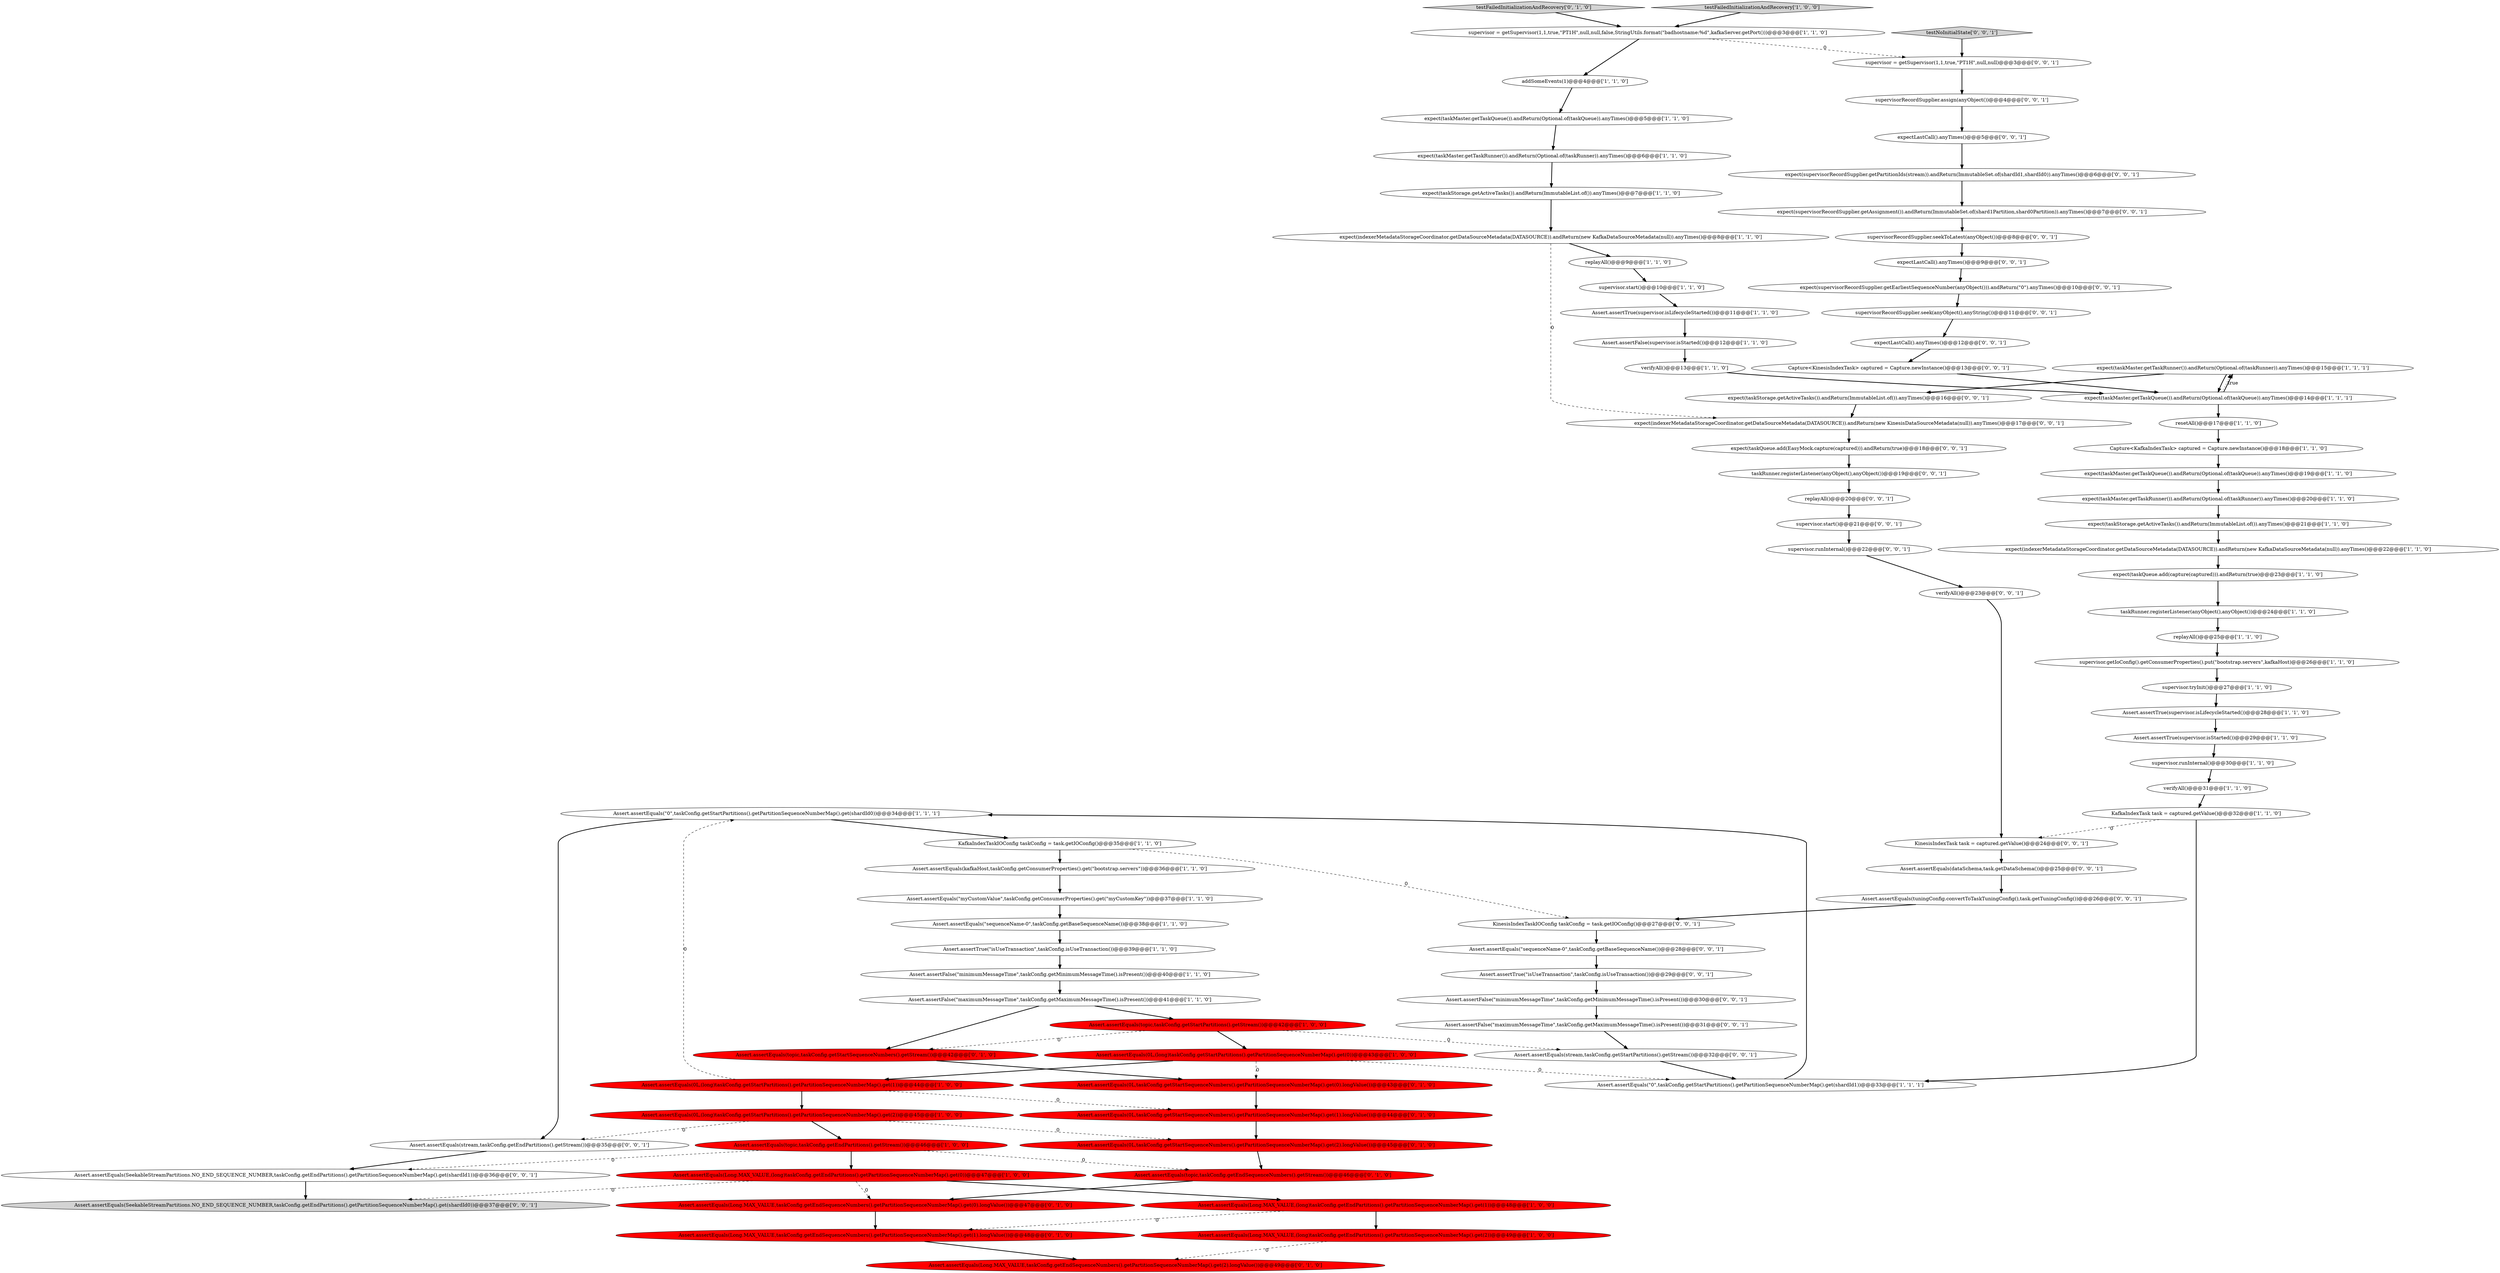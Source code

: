 digraph {
41 [style = filled, label = "Assert.assertEquals(Long.MAX_VALUE,(long)taskConfig.getEndPartitions().getPartitionSequenceNumberMap().get(2))@@@49@@@['1', '0', '0']", fillcolor = red, shape = ellipse image = "AAA1AAABBB1BBB"];
81 [style = filled, label = "supervisorRecordSupplier.assign(anyObject())@@@4@@@['0', '0', '1']", fillcolor = white, shape = ellipse image = "AAA0AAABBB3BBB"];
4 [style = filled, label = "Assert.assertEquals(Long.MAX_VALUE,(long)taskConfig.getEndPartitions().getPartitionSequenceNumberMap().get(1))@@@48@@@['1', '0', '0']", fillcolor = red, shape = ellipse image = "AAA1AAABBB1BBB"];
11 [style = filled, label = "Assert.assertEquals(\"0\",taskConfig.getStartPartitions().getPartitionSequenceNumberMap().get(shardId1))@@@33@@@['1', '1', '1']", fillcolor = white, shape = ellipse image = "AAA0AAABBB1BBB"];
61 [style = filled, label = "Capture<KinesisIndexTask> captured = Capture.newInstance()@@@13@@@['0', '0', '1']", fillcolor = white, shape = ellipse image = "AAA0AAABBB3BBB"];
20 [style = filled, label = "verifyAll()@@@13@@@['1', '1', '0']", fillcolor = white, shape = ellipse image = "AAA0AAABBB1BBB"];
29 [style = filled, label = "addSomeEvents(1)@@@4@@@['1', '1', '0']", fillcolor = white, shape = ellipse image = "AAA0AAABBB1BBB"];
64 [style = filled, label = "KinesisIndexTask task = captured.getValue()@@@24@@@['0', '0', '1']", fillcolor = white, shape = ellipse image = "AAA0AAABBB3BBB"];
73 [style = filled, label = "supervisor.runInternal()@@@22@@@['0', '0', '1']", fillcolor = white, shape = ellipse image = "AAA0AAABBB3BBB"];
35 [style = filled, label = "Assert.assertEquals(\"0\",taskConfig.getStartPartitions().getPartitionSequenceNumberMap().get(shardId0))@@@34@@@['1', '1', '1']", fillcolor = white, shape = ellipse image = "AAA0AAABBB1BBB"];
70 [style = filled, label = "Assert.assertEquals(stream,taskConfig.getEndPartitions().getStream())@@@35@@@['0', '0', '1']", fillcolor = white, shape = ellipse image = "AAA0AAABBB3BBB"];
45 [style = filled, label = "supervisor = getSupervisor(1,1,true,\"PT1H\",null,null,false,StringUtils.format(\"badhostname:%d\",kafkaServer.getPort()))@@@3@@@['1', '1', '0']", fillcolor = white, shape = ellipse image = "AAA0AAABBB1BBB"];
55 [style = filled, label = "Assert.assertEquals(Long.MAX_VALUE,taskConfig.getEndSequenceNumbers().getPartitionSequenceNumberMap().get(1).longValue())@@@48@@@['0', '1', '0']", fillcolor = red, shape = ellipse image = "AAA1AAABBB2BBB"];
3 [style = filled, label = "Assert.assertTrue(supervisor.isLifecycleStarted())@@@28@@@['1', '1', '0']", fillcolor = white, shape = ellipse image = "AAA0AAABBB1BBB"];
22 [style = filled, label = "resetAll()@@@17@@@['1', '1', '0']", fillcolor = white, shape = ellipse image = "AAA0AAABBB1BBB"];
18 [style = filled, label = "Assert.assertEquals(topic,taskConfig.getStartPartitions().getStream())@@@42@@@['1', '0', '0']", fillcolor = red, shape = ellipse image = "AAA1AAABBB1BBB"];
71 [style = filled, label = "expectLastCall().anyTimes()@@@5@@@['0', '0', '1']", fillcolor = white, shape = ellipse image = "AAA0AAABBB3BBB"];
17 [style = filled, label = "replayAll()@@@9@@@['1', '1', '0']", fillcolor = white, shape = ellipse image = "AAA0AAABBB1BBB"];
5 [style = filled, label = "replayAll()@@@25@@@['1', '1', '0']", fillcolor = white, shape = ellipse image = "AAA0AAABBB1BBB"];
80 [style = filled, label = "verifyAll()@@@23@@@['0', '0', '1']", fillcolor = white, shape = ellipse image = "AAA0AAABBB3BBB"];
31 [style = filled, label = "expect(indexerMetadataStorageCoordinator.getDataSourceMetadata(DATASOURCE)).andReturn(new KafkaDataSourceMetadata(null)).anyTimes()@@@22@@@['1', '1', '0']", fillcolor = white, shape = ellipse image = "AAA0AAABBB1BBB"];
32 [style = filled, label = "Assert.assertTrue(supervisor.isStarted())@@@29@@@['1', '1', '0']", fillcolor = white, shape = ellipse image = "AAA0AAABBB1BBB"];
47 [style = filled, label = "Assert.assertEquals(topic,taskConfig.getEndSequenceNumbers().getStream())@@@46@@@['0', '1', '0']", fillcolor = red, shape = ellipse image = "AAA1AAABBB2BBB"];
1 [style = filled, label = "verifyAll()@@@31@@@['1', '1', '0']", fillcolor = white, shape = ellipse image = "AAA0AAABBB1BBB"];
50 [style = filled, label = "testFailedInitializationAndRecovery['0', '1', '0']", fillcolor = lightgray, shape = diamond image = "AAA0AAABBB2BBB"];
23 [style = filled, label = "expect(taskMaster.getTaskRunner()).andReturn(Optional.of(taskRunner)).anyTimes()@@@6@@@['1', '1', '0']", fillcolor = white, shape = ellipse image = "AAA0AAABBB1BBB"];
21 [style = filled, label = "Capture<KafkaIndexTask> captured = Capture.newInstance()@@@18@@@['1', '1', '0']", fillcolor = white, shape = ellipse image = "AAA0AAABBB1BBB"];
75 [style = filled, label = "Assert.assertEquals(stream,taskConfig.getStartPartitions().getStream())@@@32@@@['0', '0', '1']", fillcolor = white, shape = ellipse image = "AAA0AAABBB3BBB"];
58 [style = filled, label = "KinesisIndexTaskIOConfig taskConfig = task.getIOConfig()@@@27@@@['0', '0', '1']", fillcolor = white, shape = ellipse image = "AAA0AAABBB3BBB"];
26 [style = filled, label = "Assert.assertFalse(\"minimumMessageTime\",taskConfig.getMinimumMessageTime().isPresent())@@@40@@@['1', '1', '0']", fillcolor = white, shape = ellipse image = "AAA0AAABBB1BBB"];
10 [style = filled, label = "expect(taskStorage.getActiveTasks()).andReturn(ImmutableList.of()).anyTimes()@@@7@@@['1', '1', '0']", fillcolor = white, shape = ellipse image = "AAA0AAABBB1BBB"];
57 [style = filled, label = "supervisorRecordSupplier.seek(anyObject(),anyString())@@@11@@@['0', '0', '1']", fillcolor = white, shape = ellipse image = "AAA0AAABBB3BBB"];
85 [style = filled, label = "expectLastCall().anyTimes()@@@12@@@['0', '0', '1']", fillcolor = white, shape = ellipse image = "AAA0AAABBB3BBB"];
48 [style = filled, label = "Assert.assertEquals(0L,taskConfig.getStartSequenceNumbers().getPartitionSequenceNumberMap().get(0).longValue())@@@43@@@['0', '1', '0']", fillcolor = red, shape = ellipse image = "AAA1AAABBB2BBB"];
82 [style = filled, label = "replayAll()@@@20@@@['0', '0', '1']", fillcolor = white, shape = ellipse image = "AAA0AAABBB3BBB"];
69 [style = filled, label = "supervisor = getSupervisor(1,1,true,\"PT1H\",null,null)@@@3@@@['0', '0', '1']", fillcolor = white, shape = ellipse image = "AAA0AAABBB3BBB"];
44 [style = filled, label = "Assert.assertEquals(\"sequenceName-0\",taskConfig.getBaseSequenceName())@@@38@@@['1', '1', '0']", fillcolor = white, shape = ellipse image = "AAA0AAABBB1BBB"];
14 [style = filled, label = "KafkaIndexTaskIOConfig taskConfig = task.getIOConfig()@@@35@@@['1', '1', '0']", fillcolor = white, shape = ellipse image = "AAA0AAABBB1BBB"];
77 [style = filled, label = "Assert.assertTrue(\"isUseTransaction\",taskConfig.isUseTransaction())@@@29@@@['0', '0', '1']", fillcolor = white, shape = ellipse image = "AAA0AAABBB3BBB"];
15 [style = filled, label = "Assert.assertEquals(topic,taskConfig.getEndPartitions().getStream())@@@46@@@['1', '0', '0']", fillcolor = red, shape = ellipse image = "AAA1AAABBB1BBB"];
87 [style = filled, label = "Assert.assertEquals(tuningConfig.convertToTaskTuningConfig(),task.getTuningConfig())@@@26@@@['0', '0', '1']", fillcolor = white, shape = ellipse image = "AAA0AAABBB3BBB"];
36 [style = filled, label = "Assert.assertFalse(supervisor.isStarted())@@@12@@@['1', '1', '0']", fillcolor = white, shape = ellipse image = "AAA0AAABBB1BBB"];
62 [style = filled, label = "expect(indexerMetadataStorageCoordinator.getDataSourceMetadata(DATASOURCE)).andReturn(new KinesisDataSourceMetadata(null)).anyTimes()@@@17@@@['0', '0', '1']", fillcolor = white, shape = ellipse image = "AAA0AAABBB3BBB"];
79 [style = filled, label = "Assert.assertEquals(\"sequenceName-0\",taskConfig.getBaseSequenceName())@@@28@@@['0', '0', '1']", fillcolor = white, shape = ellipse image = "AAA0AAABBB3BBB"];
9 [style = filled, label = "Assert.assertEquals(0L,(long)taskConfig.getStartPartitions().getPartitionSequenceNumberMap().get(0))@@@43@@@['1', '0', '0']", fillcolor = red, shape = ellipse image = "AAA1AAABBB1BBB"];
42 [style = filled, label = "expect(taskMaster.getTaskRunner()).andReturn(Optional.of(taskRunner)).anyTimes()@@@20@@@['1', '1', '0']", fillcolor = white, shape = ellipse image = "AAA0AAABBB1BBB"];
0 [style = filled, label = "Assert.assertEquals(0L,(long)taskConfig.getStartPartitions().getPartitionSequenceNumberMap().get(1))@@@44@@@['1', '0', '0']", fillcolor = red, shape = ellipse image = "AAA1AAABBB1BBB"];
51 [style = filled, label = "Assert.assertEquals(0L,taskConfig.getStartSequenceNumbers().getPartitionSequenceNumberMap().get(1).longValue())@@@44@@@['0', '1', '0']", fillcolor = red, shape = ellipse image = "AAA1AAABBB2BBB"];
34 [style = filled, label = "Assert.assertFalse(\"maximumMessageTime\",taskConfig.getMaximumMessageTime().isPresent())@@@41@@@['1', '1', '0']", fillcolor = white, shape = ellipse image = "AAA0AAABBB1BBB"];
72 [style = filled, label = "taskRunner.registerListener(anyObject(),anyObject())@@@19@@@['0', '0', '1']", fillcolor = white, shape = ellipse image = "AAA0AAABBB3BBB"];
8 [style = filled, label = "expect(taskMaster.getTaskQueue()).andReturn(Optional.of(taskQueue)).anyTimes()@@@19@@@['1', '1', '0']", fillcolor = white, shape = ellipse image = "AAA0AAABBB1BBB"];
49 [style = filled, label = "Assert.assertEquals(Long.MAX_VALUE,taskConfig.getEndSequenceNumbers().getPartitionSequenceNumberMap().get(0).longValue())@@@47@@@['0', '1', '0']", fillcolor = red, shape = ellipse image = "AAA1AAABBB2BBB"];
43 [style = filled, label = "Assert.assertTrue(supervisor.isLifecycleStarted())@@@11@@@['1', '1', '0']", fillcolor = white, shape = ellipse image = "AAA0AAABBB1BBB"];
39 [style = filled, label = "supervisor.getIoConfig().getConsumerProperties().put(\"bootstrap.servers\",kafkaHost)@@@26@@@['1', '1', '0']", fillcolor = white, shape = ellipse image = "AAA0AAABBB1BBB"];
56 [style = filled, label = "Assert.assertEquals(dataSchema,task.getDataSchema())@@@25@@@['0', '0', '1']", fillcolor = white, shape = ellipse image = "AAA0AAABBB3BBB"];
65 [style = filled, label = "supervisorRecordSupplier.seekToLatest(anyObject())@@@8@@@['0', '0', '1']", fillcolor = white, shape = ellipse image = "AAA0AAABBB3BBB"];
25 [style = filled, label = "KafkaIndexTask task = captured.getValue()@@@32@@@['1', '1', '0']", fillcolor = white, shape = ellipse image = "AAA0AAABBB1BBB"];
40 [style = filled, label = "expect(taskMaster.getTaskRunner()).andReturn(Optional.of(taskRunner)).anyTimes()@@@15@@@['1', '1', '1']", fillcolor = white, shape = ellipse image = "AAA0AAABBB1BBB"];
68 [style = filled, label = "expectLastCall().anyTimes()@@@9@@@['0', '0', '1']", fillcolor = white, shape = ellipse image = "AAA0AAABBB3BBB"];
30 [style = filled, label = "taskRunner.registerListener(anyObject(),anyObject())@@@24@@@['1', '1', '0']", fillcolor = white, shape = ellipse image = "AAA0AAABBB1BBB"];
83 [style = filled, label = "expect(supervisorRecordSupplier.getEarliestSequenceNumber(anyObject())).andReturn(\"0\").anyTimes()@@@10@@@['0', '0', '1']", fillcolor = white, shape = ellipse image = "AAA0AAABBB3BBB"];
66 [style = filled, label = "expect(supervisorRecordSupplier.getAssignment()).andReturn(ImmutableSet.of(shard1Partition,shard0Partition)).anyTimes()@@@7@@@['0', '0', '1']", fillcolor = white, shape = ellipse image = "AAA0AAABBB3BBB"];
52 [style = filled, label = "Assert.assertEquals(topic,taskConfig.getStartSequenceNumbers().getStream())@@@42@@@['0', '1', '0']", fillcolor = red, shape = ellipse image = "AAA1AAABBB2BBB"];
54 [style = filled, label = "Assert.assertEquals(0L,taskConfig.getStartSequenceNumbers().getPartitionSequenceNumberMap().get(2).longValue())@@@45@@@['0', '1', '0']", fillcolor = red, shape = ellipse image = "AAA1AAABBB2BBB"];
33 [style = filled, label = "Assert.assertEquals(\"myCustomValue\",taskConfig.getConsumerProperties().get(\"myCustomKey\"))@@@37@@@['1', '1', '0']", fillcolor = white, shape = ellipse image = "AAA0AAABBB1BBB"];
28 [style = filled, label = "Assert.assertEquals(0L,(long)taskConfig.getStartPartitions().getPartitionSequenceNumberMap().get(2))@@@45@@@['1', '0', '0']", fillcolor = red, shape = ellipse image = "AAA1AAABBB1BBB"];
27 [style = filled, label = "Assert.assertEquals(kafkaHost,taskConfig.getConsumerProperties().get(\"bootstrap.servers\"))@@@36@@@['1', '1', '0']", fillcolor = white, shape = ellipse image = "AAA0AAABBB1BBB"];
78 [style = filled, label = "supervisor.start()@@@21@@@['0', '0', '1']", fillcolor = white, shape = ellipse image = "AAA0AAABBB3BBB"];
59 [style = filled, label = "Assert.assertEquals(SeekableStreamPartitions.NO_END_SEQUENCE_NUMBER,taskConfig.getEndPartitions().getPartitionSequenceNumberMap().get(shardId0))@@@37@@@['0', '0', '1']", fillcolor = lightgray, shape = ellipse image = "AAA0AAABBB3BBB"];
74 [style = filled, label = "Assert.assertFalse(\"maximumMessageTime\",taskConfig.getMaximumMessageTime().isPresent())@@@31@@@['0', '0', '1']", fillcolor = white, shape = ellipse image = "AAA0AAABBB3BBB"];
46 [style = filled, label = "expect(taskMaster.getTaskQueue()).andReturn(Optional.of(taskQueue)).anyTimes()@@@5@@@['1', '1', '0']", fillcolor = white, shape = ellipse image = "AAA0AAABBB1BBB"];
63 [style = filled, label = "expect(supervisorRecordSupplier.getPartitionIds(stream)).andReturn(ImmutableSet.of(shardId1,shardId0)).anyTimes()@@@6@@@['0', '0', '1']", fillcolor = white, shape = ellipse image = "AAA0AAABBB3BBB"];
53 [style = filled, label = "Assert.assertEquals(Long.MAX_VALUE,taskConfig.getEndSequenceNumbers().getPartitionSequenceNumberMap().get(2).longValue())@@@49@@@['0', '1', '0']", fillcolor = red, shape = ellipse image = "AAA1AAABBB2BBB"];
7 [style = filled, label = "Assert.assertEquals(Long.MAX_VALUE,(long)taskConfig.getEndPartitions().getPartitionSequenceNumberMap().get(0))@@@47@@@['1', '0', '0']", fillcolor = red, shape = ellipse image = "AAA1AAABBB1BBB"];
19 [style = filled, label = "expect(taskMaster.getTaskQueue()).andReturn(Optional.of(taskQueue)).anyTimes()@@@14@@@['1', '1', '1']", fillcolor = white, shape = ellipse image = "AAA0AAABBB1BBB"];
86 [style = filled, label = "expect(taskQueue.add(EasyMock.capture(captured))).andReturn(true)@@@18@@@['0', '0', '1']", fillcolor = white, shape = ellipse image = "AAA0AAABBB3BBB"];
2 [style = filled, label = "supervisor.start()@@@10@@@['1', '1', '0']", fillcolor = white, shape = ellipse image = "AAA0AAABBB1BBB"];
84 [style = filled, label = "expect(taskStorage.getActiveTasks()).andReturn(ImmutableList.of()).anyTimes()@@@16@@@['0', '0', '1']", fillcolor = white, shape = ellipse image = "AAA0AAABBB3BBB"];
13 [style = filled, label = "supervisor.runInternal()@@@30@@@['1', '1', '0']", fillcolor = white, shape = ellipse image = "AAA0AAABBB1BBB"];
76 [style = filled, label = "Assert.assertEquals(SeekableStreamPartitions.NO_END_SEQUENCE_NUMBER,taskConfig.getEndPartitions().getPartitionSequenceNumberMap().get(shardId1))@@@36@@@['0', '0', '1']", fillcolor = white, shape = ellipse image = "AAA0AAABBB3BBB"];
6 [style = filled, label = "Assert.assertTrue(\"isUseTransaction\",taskConfig.isUseTransaction())@@@39@@@['1', '1', '0']", fillcolor = white, shape = ellipse image = "AAA0AAABBB1BBB"];
67 [style = filled, label = "testNoInitialState['0', '0', '1']", fillcolor = lightgray, shape = diamond image = "AAA0AAABBB3BBB"];
24 [style = filled, label = "expect(indexerMetadataStorageCoordinator.getDataSourceMetadata(DATASOURCE)).andReturn(new KafkaDataSourceMetadata(null)).anyTimes()@@@8@@@['1', '1', '0']", fillcolor = white, shape = ellipse image = "AAA0AAABBB1BBB"];
12 [style = filled, label = "expect(taskQueue.add(capture(captured))).andReturn(true)@@@23@@@['1', '1', '0']", fillcolor = white, shape = ellipse image = "AAA0AAABBB1BBB"];
37 [style = filled, label = "testFailedInitializationAndRecovery['1', '0', '0']", fillcolor = lightgray, shape = diamond image = "AAA0AAABBB1BBB"];
38 [style = filled, label = "supervisor.tryInit()@@@27@@@['1', '1', '0']", fillcolor = white, shape = ellipse image = "AAA0AAABBB1BBB"];
60 [style = filled, label = "Assert.assertFalse(\"minimumMessageTime\",taskConfig.getMinimumMessageTime().isPresent())@@@30@@@['0', '0', '1']", fillcolor = white, shape = ellipse image = "AAA0AAABBB3BBB"];
16 [style = filled, label = "expect(taskStorage.getActiveTasks()).andReturn(ImmutableList.of()).anyTimes()@@@21@@@['1', '1', '0']", fillcolor = white, shape = ellipse image = "AAA0AAABBB1BBB"];
19->40 [style = dotted, label="true"];
10->24 [style = bold, label=""];
26->34 [style = bold, label=""];
7->49 [style = dashed, label="0"];
61->19 [style = bold, label=""];
21->8 [style = bold, label=""];
34->18 [style = bold, label=""];
72->82 [style = bold, label=""];
36->20 [style = bold, label=""];
13->1 [style = bold, label=""];
49->55 [style = bold, label=""];
71->63 [style = bold, label=""];
47->49 [style = bold, label=""];
67->69 [style = bold, label=""];
63->66 [style = bold, label=""];
48->51 [style = bold, label=""];
73->80 [style = bold, label=""];
85->61 [style = bold, label=""];
14->58 [style = dashed, label="0"];
29->46 [style = bold, label=""];
65->68 [style = bold, label=""];
24->17 [style = bold, label=""];
50->45 [style = bold, label=""];
0->51 [style = dashed, label="0"];
77->60 [style = bold, label=""];
39->38 [style = bold, label=""];
18->52 [style = dashed, label="0"];
27->33 [style = bold, label=""];
33->44 [style = bold, label=""];
45->69 [style = dashed, label="0"];
62->86 [style = bold, label=""];
5->39 [style = bold, label=""];
51->54 [style = bold, label=""];
34->52 [style = bold, label=""];
76->59 [style = bold, label=""];
68->83 [style = bold, label=""];
86->72 [style = bold, label=""];
45->29 [style = bold, label=""];
60->74 [style = bold, label=""];
58->79 [style = bold, label=""];
24->62 [style = dashed, label="0"];
41->53 [style = dashed, label="0"];
4->55 [style = dashed, label="0"];
9->48 [style = dashed, label="0"];
7->59 [style = dashed, label="0"];
17->2 [style = bold, label=""];
52->48 [style = bold, label=""];
18->9 [style = bold, label=""];
23->10 [style = bold, label=""];
9->11 [style = dashed, label="0"];
37->45 [style = bold, label=""];
0->35 [style = dashed, label="0"];
20->19 [style = bold, label=""];
78->73 [style = bold, label=""];
19->22 [style = bold, label=""];
2->43 [style = bold, label=""];
80->64 [style = bold, label=""];
66->65 [style = bold, label=""];
74->75 [style = bold, label=""];
28->54 [style = dashed, label="0"];
6->26 [style = bold, label=""];
69->81 [style = bold, label=""];
43->36 [style = bold, label=""];
18->75 [style = dashed, label="0"];
40->19 [style = bold, label=""];
42->16 [style = bold, label=""];
84->62 [style = bold, label=""];
70->76 [style = bold, label=""];
7->4 [style = bold, label=""];
35->14 [style = bold, label=""];
40->84 [style = bold, label=""];
31->12 [style = bold, label=""];
38->3 [style = bold, label=""];
4->41 [style = bold, label=""];
87->58 [style = bold, label=""];
75->11 [style = bold, label=""];
82->78 [style = bold, label=""];
30->5 [style = bold, label=""];
16->31 [style = bold, label=""];
14->27 [style = bold, label=""];
19->40 [style = bold, label=""];
46->23 [style = bold, label=""];
1->25 [style = bold, label=""];
57->85 [style = bold, label=""];
35->70 [style = bold, label=""];
44->6 [style = bold, label=""];
28->15 [style = bold, label=""];
9->0 [style = bold, label=""];
15->7 [style = bold, label=""];
25->64 [style = dashed, label="0"];
15->47 [style = dashed, label="0"];
22->21 [style = bold, label=""];
12->30 [style = bold, label=""];
15->76 [style = dashed, label="0"];
28->70 [style = dashed, label="0"];
11->35 [style = bold, label=""];
79->77 [style = bold, label=""];
54->47 [style = bold, label=""];
64->56 [style = bold, label=""];
8->42 [style = bold, label=""];
25->11 [style = bold, label=""];
55->53 [style = bold, label=""];
83->57 [style = bold, label=""];
81->71 [style = bold, label=""];
32->13 [style = bold, label=""];
3->32 [style = bold, label=""];
0->28 [style = bold, label=""];
56->87 [style = bold, label=""];
}
